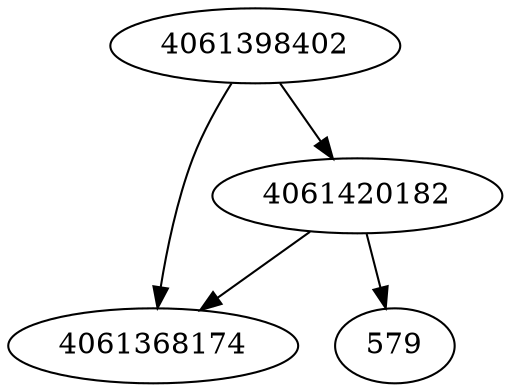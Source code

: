 strict digraph  {
4061398402;
579;
4061368174;
4061420182;
4061398402 -> 4061420182;
4061398402 -> 4061368174;
4061420182 -> 579;
4061420182 -> 4061368174;
}
